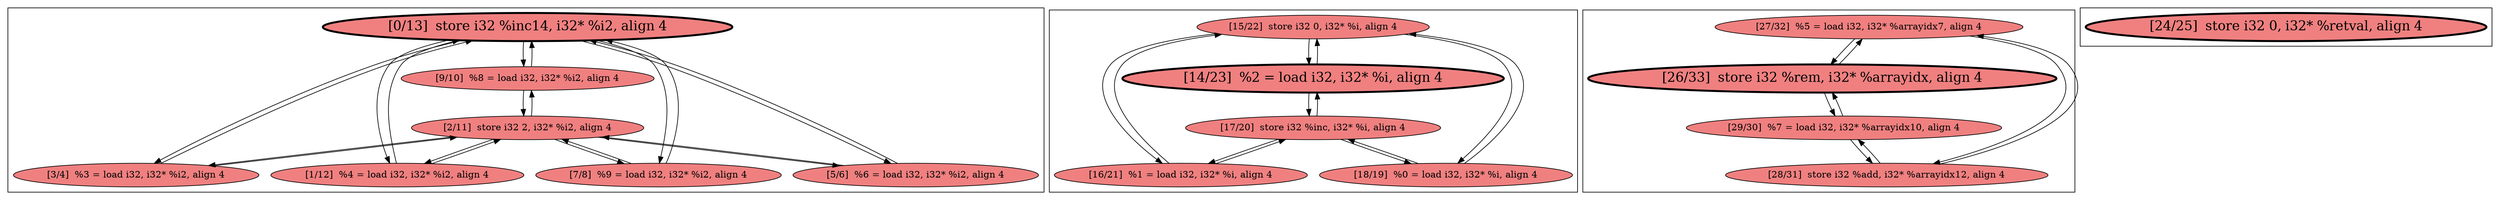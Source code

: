 
digraph G {



node65->node64 [ ]
node59->node58 [ ]
node67->node66 [ ]
node59->node57 [ ]
node66->node67 [ ]
node56->node58 [ ]
node63->node61 [ ]
node56->node57 [ ]
node68->node66 [ ]
node64->node65 [ ]
node57->node59 [ ]
node57->node56 [ ]
node70->node65 [ ]
node68->node65 [ ]
node58->node59 [ ]
node63->node62 [ ]
node58->node56 [ ]
node56->node55 [ ]
node66->node69 [ ]
node69->node66 [ ]
node65->node70 [ ]
node61->node60 [ ]
node59->node55 [ ]
node66->node64 [ ]
node55->node56 [ ]
node64->node66 [ ]
node70->node66 [ ]
node66->node68 [ ]
node60->node61 [ ]
node67->node65 [ ]
node65->node67 [ ]
node65->node68 [ ]
node55->node59 [ ]
node65->node69 [ ]
node61->node63 [ ]
node62->node63 [ ]
node69->node65 [ ]
node66->node70 [ ]
node60->node62 [ ]
node62->node60 [ ]


subgraph cluster3 {


node71 [penwidth=3.0,fontsize=20,fillcolor=lightcoral,label="[24/25]  store i32 0, i32* %retval, align 4",shape=ellipse,style=filled ]



}

subgraph cluster2 {


node65 [penwidth=3.0,fontsize=20,fillcolor=lightcoral,label="[0/13]  store i32 %inc14, i32* %i2, align 4",shape=ellipse,style=filled ]
node69 [fillcolor=lightcoral,label="[5/6]  %6 = load i32, i32* %i2, align 4",shape=ellipse,style=filled ]
node64 [fillcolor=lightcoral,label="[9/10]  %8 = load i32, i32* %i2, align 4",shape=ellipse,style=filled ]
node68 [fillcolor=lightcoral,label="[1/12]  %4 = load i32, i32* %i2, align 4",shape=ellipse,style=filled ]
node66 [fillcolor=lightcoral,label="[2/11]  store i32 2, i32* %i2, align 4",shape=ellipse,style=filled ]
node70 [fillcolor=lightcoral,label="[7/8]  %9 = load i32, i32* %i2, align 4",shape=ellipse,style=filled ]
node67 [fillcolor=lightcoral,label="[3/4]  %3 = load i32, i32* %i2, align 4",shape=ellipse,style=filled ]



}

subgraph cluster0 {


node59 [fillcolor=lightcoral,label="[15/22]  store i32 0, i32* %i, align 4",shape=ellipse,style=filled ]
node58 [penwidth=3.0,fontsize=20,fillcolor=lightcoral,label="[14/23]  %2 = load i32, i32* %i, align 4",shape=ellipse,style=filled ]
node57 [fillcolor=lightcoral,label="[16/21]  %1 = load i32, i32* %i, align 4",shape=ellipse,style=filled ]
node55 [fillcolor=lightcoral,label="[18/19]  %0 = load i32, i32* %i, align 4",shape=ellipse,style=filled ]
node56 [fillcolor=lightcoral,label="[17/20]  store i32 %inc, i32* %i, align 4",shape=ellipse,style=filled ]



}

subgraph cluster1 {


node63 [fillcolor=lightcoral,label="[27/32]  %5 = load i32, i32* %arrayidx7, align 4",shape=ellipse,style=filled ]
node62 [fillcolor=lightcoral,label="[28/31]  store i32 %add, i32* %arrayidx12, align 4",shape=ellipse,style=filled ]
node60 [fillcolor=lightcoral,label="[29/30]  %7 = load i32, i32* %arrayidx10, align 4",shape=ellipse,style=filled ]
node61 [penwidth=3.0,fontsize=20,fillcolor=lightcoral,label="[26/33]  store i32 %rem, i32* %arrayidx, align 4",shape=ellipse,style=filled ]



}

}
